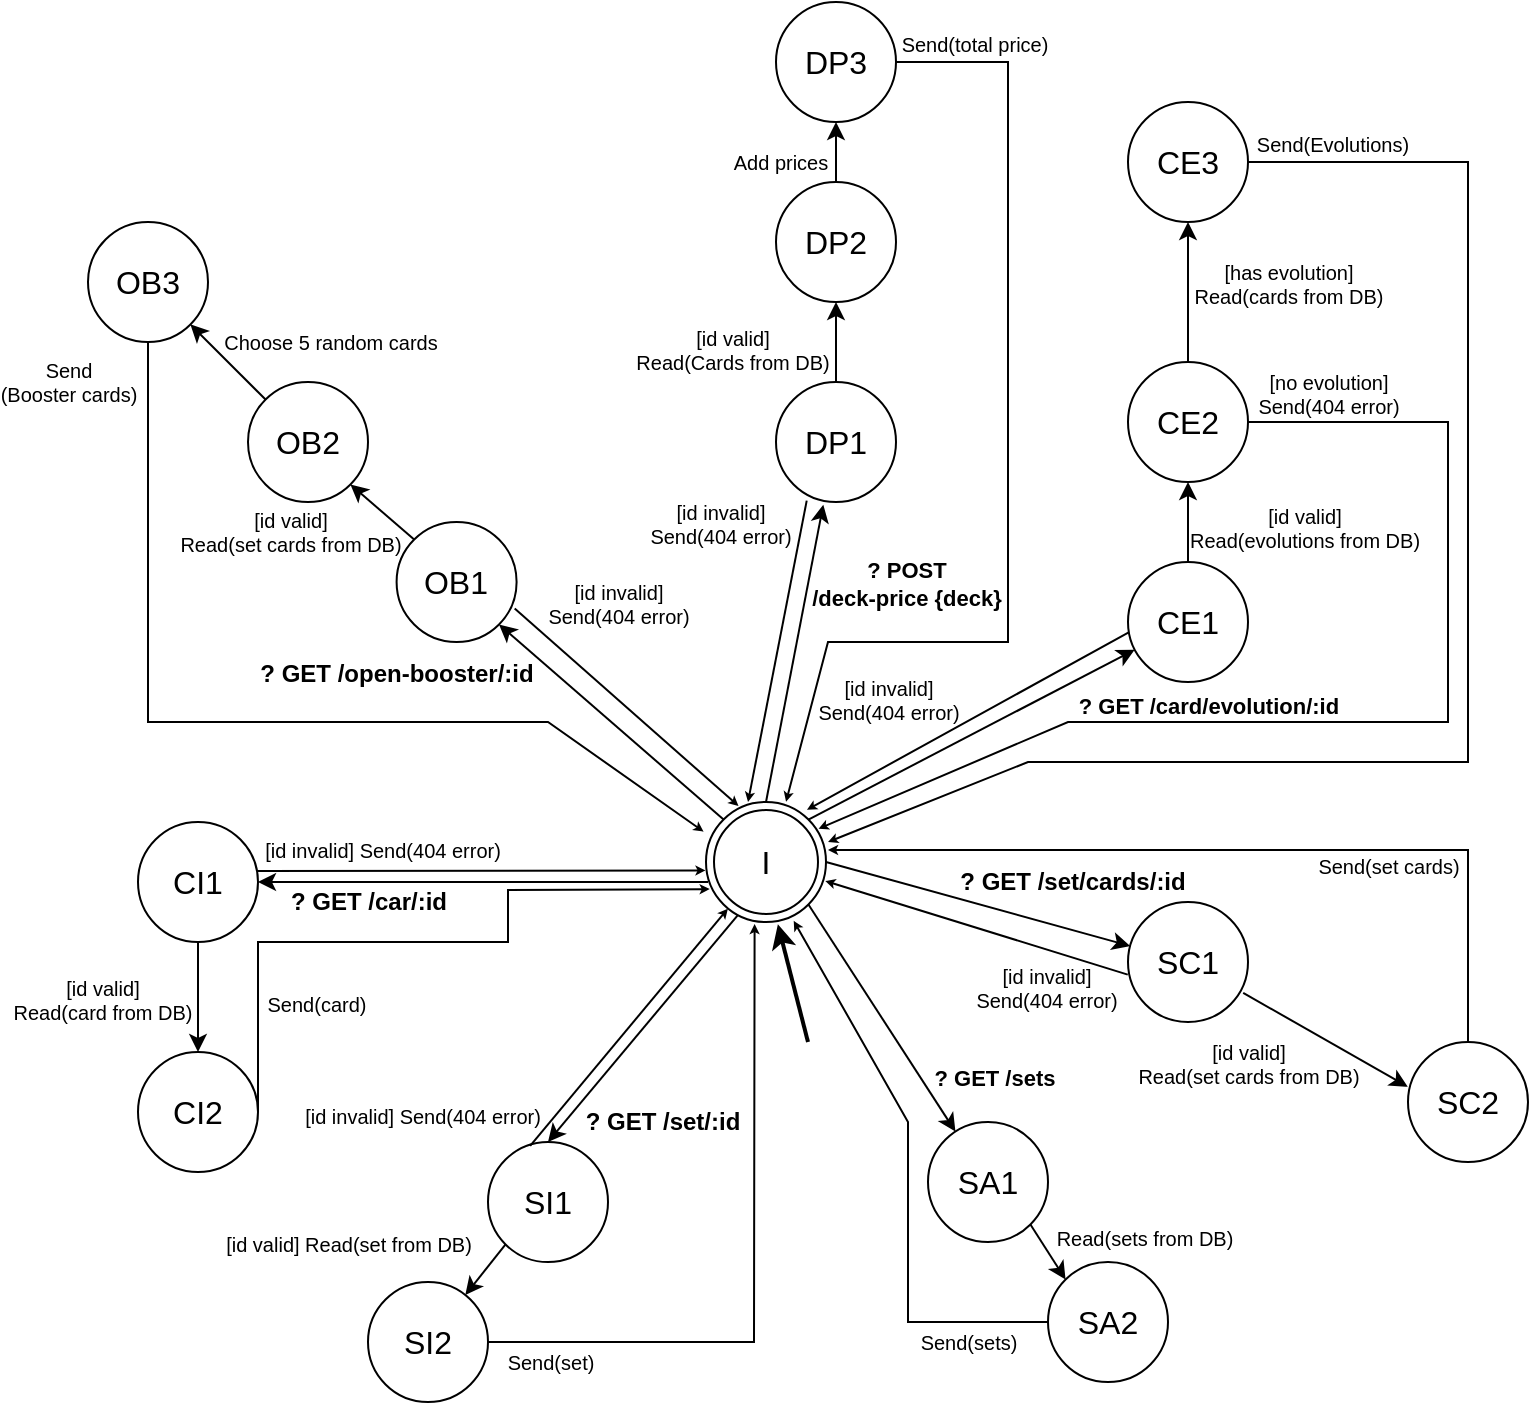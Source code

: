 <mxfile version="22.1.2" type="device">
  <diagram name="Page-1" id="nSsIPZ6L2KpDagUP9jpU">
    <mxGraphModel dx="1304" dy="883" grid="1" gridSize="10" guides="1" tooltips="1" connect="1" arrows="1" fold="1" page="1" pageScale="1" pageWidth="827" pageHeight="1169" math="0" shadow="0">
      <root>
        <mxCell id="0" />
        <mxCell id="1" parent="0" />
        <mxCell id="QG4iqdVKZUwrRVSonUUm-2" value="I" style="ellipse;shape=doubleEllipse;whiteSpace=wrap;html=1;aspect=fixed;fontSize=16;" parent="1" vertex="1">
          <mxGeometry x="379" y="400" width="60" height="60" as="geometry" />
        </mxCell>
        <mxCell id="QG4iqdVKZUwrRVSonUUm-4" value="&lt;div&gt;&lt;font&gt;CI1&lt;/font&gt;&lt;/div&gt;" style="ellipse;whiteSpace=wrap;html=1;aspect=fixed;fontSize=16;" parent="1" vertex="1">
          <mxGeometry x="95" y="410" width="60" height="60" as="geometry" />
        </mxCell>
        <mxCell id="QG4iqdVKZUwrRVSonUUm-5" value="" style="endArrow=classic;html=1;fontColor=#FF3333;rounded=0;exitX=0.017;exitY=0.667;exitDx=0;exitDy=0;entryX=1;entryY=0.5;entryDx=0;entryDy=0;exitPerimeter=0;" parent="1" source="QG4iqdVKZUwrRVSonUUm-2" target="QG4iqdVKZUwrRVSonUUm-4" edge="1">
          <mxGeometry width="50" height="50" relative="1" as="geometry">
            <mxPoint x="164.0" y="550" as="sourcePoint" />
            <mxPoint x="84" y="530" as="targetPoint" />
          </mxGeometry>
        </mxCell>
        <mxCell id="QG4iqdVKZUwrRVSonUUm-6" value="? GET /car/:id" style="edgeLabel;html=1;align=center;verticalAlign=middle;resizable=0;points=[];fontSize=12;fontStyle=1" parent="QG4iqdVKZUwrRVSonUUm-5" vertex="1" connectable="0">
          <mxGeometry x="-0.005" y="-3" relative="1" as="geometry">
            <mxPoint x="-58" y="13" as="offset" />
          </mxGeometry>
        </mxCell>
        <mxCell id="QG4iqdVKZUwrRVSonUUm-7" value="" style="endArrow=classic;html=1;fontColor=#FF3333;rounded=0;entryX=-0.004;entryY=0.57;entryDx=0;entryDy=0;curved=0;entryPerimeter=0;strokeWidth=1;startSize=6;endSize=2;exitX=0.991;exitY=0.408;exitDx=0;exitDy=0;exitPerimeter=0;" parent="1" source="QG4iqdVKZUwrRVSonUUm-4" target="QG4iqdVKZUwrRVSonUUm-2" edge="1">
          <mxGeometry width="50" height="50" relative="1" as="geometry">
            <mxPoint x="-40" y="430" as="sourcePoint" />
            <mxPoint x="132.74" y="500.36" as="targetPoint" />
            <Array as="points" />
          </mxGeometry>
        </mxCell>
        <mxCell id="QG4iqdVKZUwrRVSonUUm-8" value="[id invalid] Send(404 error)" style="edgeLabel;html=1;align=center;verticalAlign=middle;resizable=0;points=[];fontSize=10;" parent="QG4iqdVKZUwrRVSonUUm-7" vertex="1" connectable="0">
          <mxGeometry x="-0.249" y="-25" relative="1" as="geometry">
            <mxPoint x="-22" y="-36" as="offset" />
          </mxGeometry>
        </mxCell>
        <mxCell id="QG4iqdVKZUwrRVSonUUm-10" value="CI2" style="ellipse;whiteSpace=wrap;html=1;aspect=fixed;fontSize=16;" parent="1" vertex="1">
          <mxGeometry x="95" y="525" width="60" height="60" as="geometry" />
        </mxCell>
        <mxCell id="QG4iqdVKZUwrRVSonUUm-11" value="" style="endArrow=classic;html=1;fontColor=#FF3333;rounded=0;exitX=0.5;exitY=1;exitDx=0;exitDy=0;entryX=0.5;entryY=0;entryDx=0;entryDy=0;" parent="1" source="QG4iqdVKZUwrRVSonUUm-4" edge="1">
          <mxGeometry width="50" height="50" relative="1" as="geometry">
            <mxPoint x="179.66" y="721.65" as="sourcePoint" />
            <mxPoint x="125.0" y="525" as="targetPoint" />
          </mxGeometry>
        </mxCell>
        <mxCell id="QG4iqdVKZUwrRVSonUUm-12" value="[id valid] &lt;br&gt;Read(card from DB)" style="edgeLabel;html=1;align=center;verticalAlign=middle;resizable=0;points=[];fontSize=10;" parent="QG4iqdVKZUwrRVSonUUm-11" vertex="1" connectable="0">
          <mxGeometry x="0.315" y="-1" relative="1" as="geometry">
            <mxPoint x="-47" y="-7" as="offset" />
          </mxGeometry>
        </mxCell>
        <mxCell id="QG4iqdVKZUwrRVSonUUm-13" value="" style="endArrow=classic;html=1;fontColor=#FF3333;rounded=0;exitX=1;exitY=0.5;exitDx=0;exitDy=0;entryX=0.031;entryY=0.726;entryDx=0;entryDy=0;curved=0;entryPerimeter=0;endSize=2;" parent="1" source="QG4iqdVKZUwrRVSonUUm-10" target="QG4iqdVKZUwrRVSonUUm-2" edge="1">
          <mxGeometry width="50" height="50" relative="1" as="geometry">
            <mxPoint x="54" y="750" as="sourcePoint" />
            <mxPoint x="172.787" y="571.213" as="targetPoint" />
            <Array as="points">
              <mxPoint x="155" y="470" />
              <mxPoint x="280" y="470" />
              <mxPoint x="280" y="444" />
            </Array>
          </mxGeometry>
        </mxCell>
        <mxCell id="QG4iqdVKZUwrRVSonUUm-14" value="Send(card)" style="edgeLabel;html=1;align=center;verticalAlign=middle;resizable=0;points=[];fontSize=10;" parent="QG4iqdVKZUwrRVSonUUm-13" vertex="1" connectable="0">
          <mxGeometry x="-0.249" y="-25" relative="1" as="geometry">
            <mxPoint x="-13" y="6" as="offset" />
          </mxGeometry>
        </mxCell>
        <mxCell id="QG4iqdVKZUwrRVSonUUm-15" value="SI1" style="ellipse;whiteSpace=wrap;html=1;aspect=fixed;fontSize=16;" parent="1" vertex="1">
          <mxGeometry x="270.0" y="570" width="60" height="60" as="geometry" />
        </mxCell>
        <mxCell id="QG4iqdVKZUwrRVSonUUm-16" value="" style="endArrow=classic;html=1;fontColor=#FF3333;rounded=0;entryX=0.5;entryY=0;entryDx=0;entryDy=0;exitX=0.262;exitY=0.946;exitDx=0;exitDy=0;exitPerimeter=0;" parent="1" source="QG4iqdVKZUwrRVSonUUm-2" target="QG4iqdVKZUwrRVSonUUm-15" edge="1">
          <mxGeometry width="50" height="50" relative="1" as="geometry">
            <mxPoint x="360" y="560" as="sourcePoint" />
            <mxPoint x="-66.21" y="573.53" as="targetPoint" />
          </mxGeometry>
        </mxCell>
        <mxCell id="QG4iqdVKZUwrRVSonUUm-17" value="? GET /set/:id" style="edgeLabel;html=1;align=center;verticalAlign=middle;resizable=0;points=[];fontSize=12;fontStyle=1" parent="QG4iqdVKZUwrRVSonUUm-16" vertex="1" connectable="0">
          <mxGeometry x="-0.005" y="-3" relative="1" as="geometry">
            <mxPoint x="11" y="49" as="offset" />
          </mxGeometry>
        </mxCell>
        <mxCell id="QG4iqdVKZUwrRVSonUUm-18" value="" style="endArrow=classic;html=1;fontColor=#FF3333;rounded=0;exitX=0.351;exitY=0.032;exitDx=0;exitDy=0;entryX=0.182;entryY=0.889;entryDx=0;entryDy=0;curved=0;endSize=2;exitPerimeter=0;entryPerimeter=0;" parent="1" source="QG4iqdVKZUwrRVSonUUm-15" target="QG4iqdVKZUwrRVSonUUm-2" edge="1">
          <mxGeometry width="50" height="50" relative="1" as="geometry">
            <mxPoint x="-96.21" y="543.53" as="sourcePoint" />
            <mxPoint x="40.59" y="558.13" as="targetPoint" />
            <Array as="points" />
          </mxGeometry>
        </mxCell>
        <mxCell id="QG4iqdVKZUwrRVSonUUm-19" value="[id invalid] Send(404 error)" style="edgeLabel;html=1;align=center;verticalAlign=middle;resizable=0;points=[];rotation=0;fontSize=10;" parent="QG4iqdVKZUwrRVSonUUm-18" vertex="1" connectable="0">
          <mxGeometry x="-0.249" y="-25" relative="1" as="geometry">
            <mxPoint x="-111" y="13" as="offset" />
          </mxGeometry>
        </mxCell>
        <mxCell id="QG4iqdVKZUwrRVSonUUm-20" value="SI2" style="ellipse;whiteSpace=wrap;html=1;aspect=fixed;fontSize=16;" parent="1" vertex="1">
          <mxGeometry x="210.0" y="640" width="60" height="60" as="geometry" />
        </mxCell>
        <mxCell id="QG4iqdVKZUwrRVSonUUm-21" value="" style="endArrow=classic;html=1;fontColor=#FF3333;rounded=0;exitX=0;exitY=1;exitDx=0;exitDy=0;" parent="1" source="QG4iqdVKZUwrRVSonUUm-15" target="QG4iqdVKZUwrRVSonUUm-20" edge="1">
          <mxGeometry width="50" height="50" relative="1" as="geometry">
            <mxPoint x="-138.45" y="755.19" as="sourcePoint" />
            <mxPoint x="-138.45" y="795.19" as="targetPoint" />
          </mxGeometry>
        </mxCell>
        <mxCell id="QG4iqdVKZUwrRVSonUUm-22" value="[id valid] Read(set from DB)" style="edgeLabel;html=1;align=center;verticalAlign=middle;resizable=0;points=[];fontSize=10;" parent="QG4iqdVKZUwrRVSonUUm-21" vertex="1" connectable="0">
          <mxGeometry x="0.315" y="-1" relative="1" as="geometry">
            <mxPoint x="-65" y="-17" as="offset" />
          </mxGeometry>
        </mxCell>
        <mxCell id="QG4iqdVKZUwrRVSonUUm-23" value="" style="endArrow=classic;html=1;fontColor=#FF3333;rounded=0;exitX=1;exitY=0.5;exitDx=0;exitDy=0;curved=0;entryX=0.405;entryY=1.017;entryDx=0;entryDy=0;entryPerimeter=0;endSize=2;" parent="1" source="QG4iqdVKZUwrRVSonUUm-20" target="QG4iqdVKZUwrRVSonUUm-2" edge="1">
          <mxGeometry width="50" height="50" relative="1" as="geometry">
            <mxPoint x="-66.21" y="673.53" as="sourcePoint" />
            <mxPoint x="140" y="940" as="targetPoint" />
            <Array as="points">
              <mxPoint x="403" y="670" />
            </Array>
          </mxGeometry>
        </mxCell>
        <mxCell id="QG4iqdVKZUwrRVSonUUm-24" value="Send(set)" style="edgeLabel;html=1;align=center;verticalAlign=middle;resizable=0;points=[];fontSize=10;" parent="QG4iqdVKZUwrRVSonUUm-23" vertex="1" connectable="0">
          <mxGeometry x="-0.249" y="-25" relative="1" as="geometry">
            <mxPoint x="-98" y="-15" as="offset" />
          </mxGeometry>
        </mxCell>
        <mxCell id="QG4iqdVKZUwrRVSonUUm-26" value="OB1" style="ellipse;whiteSpace=wrap;html=1;aspect=fixed;fontSize=16;" parent="1" vertex="1">
          <mxGeometry x="224.3" y="260" width="60" height="60" as="geometry" />
        </mxCell>
        <mxCell id="QG4iqdVKZUwrRVSonUUm-27" value="" style="endArrow=classic;html=1;fontColor=#FF3333;rounded=0;entryX=1;entryY=1;entryDx=0;entryDy=0;exitX=0;exitY=0;exitDx=0;exitDy=0;" parent="1" source="QG4iqdVKZUwrRVSonUUm-2" target="QG4iqdVKZUwrRVSonUUm-26" edge="1">
          <mxGeometry width="50" height="50" relative="1" as="geometry">
            <mxPoint x="329.998" y="423.11" as="sourcePoint" />
            <mxPoint x="494.3" y="460" as="targetPoint" />
          </mxGeometry>
        </mxCell>
        <mxCell id="QG4iqdVKZUwrRVSonUUm-28" value="? GET /open-booster/:id" style="edgeLabel;html=1;align=center;verticalAlign=middle;resizable=0;points=[];fontSize=12;fontStyle=1" parent="QG4iqdVKZUwrRVSonUUm-27" vertex="1" connectable="0">
          <mxGeometry x="-0.005" y="-3" relative="1" as="geometry">
            <mxPoint x="-110" y="-22" as="offset" />
          </mxGeometry>
        </mxCell>
        <mxCell id="QG4iqdVKZUwrRVSonUUm-31" value="OB2" style="ellipse;whiteSpace=wrap;html=1;aspect=fixed;fontSize=16;" parent="1" vertex="1">
          <mxGeometry x="150" y="190" width="60" height="60" as="geometry" />
        </mxCell>
        <mxCell id="QG4iqdVKZUwrRVSonUUm-32" value="SC1" style="ellipse;whiteSpace=wrap;html=1;aspect=fixed;fontSize=16;" parent="1" vertex="1">
          <mxGeometry x="590" y="450" width="60" height="60" as="geometry" />
        </mxCell>
        <mxCell id="QG4iqdVKZUwrRVSonUUm-33" value="" style="endArrow=classic;html=1;fontColor=#FF3333;rounded=0;exitX=1;exitY=0.5;exitDx=0;exitDy=0;" parent="1" source="QG4iqdVKZUwrRVSonUUm-2" target="QG4iqdVKZUwrRVSonUUm-32" edge="1">
          <mxGeometry width="50" height="50" relative="1" as="geometry">
            <mxPoint x="440" y="433" as="sourcePoint" />
            <mxPoint x="542" y="458.43" as="targetPoint" />
          </mxGeometry>
        </mxCell>
        <mxCell id="QG4iqdVKZUwrRVSonUUm-34" value="? GET /set/cards/:id" style="edgeLabel;html=1;align=center;verticalAlign=middle;resizable=0;points=[];fontSize=12;fontStyle=1" parent="QG4iqdVKZUwrRVSonUUm-33" vertex="1" connectable="0">
          <mxGeometry x="-0.005" y="-3" relative="1" as="geometry">
            <mxPoint x="48" y="-14" as="offset" />
          </mxGeometry>
        </mxCell>
        <mxCell id="QG4iqdVKZUwrRVSonUUm-37" value="SC2" style="ellipse;whiteSpace=wrap;html=1;aspect=fixed;fontSize=16;" parent="1" vertex="1">
          <mxGeometry x="730" y="520" width="60" height="60" as="geometry" />
        </mxCell>
        <mxCell id="QG4iqdVKZUwrRVSonUUm-38" value="" style="endArrow=classic;html=1;fontColor=#FF3333;rounded=0;exitX=0.96;exitY=0.757;exitDx=0;exitDy=0;entryX=-0.002;entryY=0.373;entryDx=0;entryDy=0;exitPerimeter=0;entryPerimeter=0;" parent="1" source="QG4iqdVKZUwrRVSonUUm-32" target="QG4iqdVKZUwrRVSonUUm-37" edge="1">
          <mxGeometry width="50" height="50" relative="1" as="geometry">
            <mxPoint x="650" y="389.43" as="sourcePoint" />
            <mxPoint x="670" y="283.43" as="targetPoint" />
            <Array as="points" />
          </mxGeometry>
        </mxCell>
        <mxCell id="QG4iqdVKZUwrRVSonUUm-39" value="[id valid]&lt;br style=&quot;font-size: 10px;&quot;&gt;Read(set cards from DB)" style="edgeLabel;html=1;align=center;verticalAlign=middle;resizable=0;points=[];fontSize=10;labelBackgroundColor=none;" parent="QG4iqdVKZUwrRVSonUUm-38" vertex="1" connectable="0">
          <mxGeometry x="-0.005" y="-3" relative="1" as="geometry">
            <mxPoint x="-37" y="9" as="offset" />
          </mxGeometry>
        </mxCell>
        <mxCell id="QG4iqdVKZUwrRVSonUUm-40" value="" style="endArrow=classic;html=1;fontColor=#FF3333;rounded=0;exitX=0.5;exitY=0;exitDx=0;exitDy=0;endSize=2;" parent="1" source="QG4iqdVKZUwrRVSonUUm-37" edge="1">
          <mxGeometry width="50" height="50" relative="1" as="geometry">
            <mxPoint x="650" y="403.43" as="sourcePoint" />
            <mxPoint x="440" y="424" as="targetPoint" />
            <Array as="points">
              <mxPoint x="760" y="424" />
              <mxPoint x="560" y="424" />
            </Array>
          </mxGeometry>
        </mxCell>
        <mxCell id="QG4iqdVKZUwrRVSonUUm-41" value="Send(set cards)" style="edgeLabel;html=1;align=center;verticalAlign=middle;resizable=0;points=[];fontSize=10;" parent="QG4iqdVKZUwrRVSonUUm-40" vertex="1" connectable="0">
          <mxGeometry x="-0.005" y="-3" relative="1" as="geometry">
            <mxPoint x="71" y="11" as="offset" />
          </mxGeometry>
        </mxCell>
        <mxCell id="cwZx727yNycSAReZtOsQ-1" value="" style="endArrow=classic;html=1;fontColor=#FF3333;rounded=0;exitX=0;exitY=0;exitDx=0;exitDy=0;entryX=1;entryY=1;entryDx=0;entryDy=0;" parent="1" source="QG4iqdVKZUwrRVSonUUm-26" target="QG4iqdVKZUwrRVSonUUm-31" edge="1">
          <mxGeometry width="50" height="50" relative="1" as="geometry">
            <mxPoint x="344.3" y="430" as="sourcePoint" />
            <mxPoint x="394.3" y="380" as="targetPoint" />
          </mxGeometry>
        </mxCell>
        <mxCell id="cwZx727yNycSAReZtOsQ-3" value="[id valid]&lt;br&gt;Read(set cards from DB)" style="edgeLabel;html=1;align=center;verticalAlign=middle;resizable=0;points=[];fontSize=10;labelBackgroundColor=none;" parent="cwZx727yNycSAReZtOsQ-1" connectable="0" vertex="1">
          <mxGeometry x="0.277" y="-3" relative="1" as="geometry">
            <mxPoint x="-44" y="16" as="offset" />
          </mxGeometry>
        </mxCell>
        <mxCell id="cwZx727yNycSAReZtOsQ-4" value="OB3" style="ellipse;whiteSpace=wrap;html=1;aspect=fixed;fontSize=16;" parent="1" vertex="1">
          <mxGeometry x="70" y="110" width="60" height="60" as="geometry" />
        </mxCell>
        <mxCell id="cwZx727yNycSAReZtOsQ-5" value="" style="endArrow=classic;html=1;fontColor=#FF3333;rounded=0;exitX=0;exitY=0;exitDx=0;exitDy=0;entryX=1;entryY=1;entryDx=0;entryDy=0;" parent="1" source="QG4iqdVKZUwrRVSonUUm-31" target="cwZx727yNycSAReZtOsQ-4" edge="1">
          <mxGeometry width="50" height="50" relative="1" as="geometry">
            <mxPoint x="264.3" y="270" as="sourcePoint" />
            <mxPoint x="264.3" y="220" as="targetPoint" />
          </mxGeometry>
        </mxCell>
        <mxCell id="cwZx727yNycSAReZtOsQ-6" value="Choose 5 random cards" style="edgeLabel;html=1;align=center;verticalAlign=middle;resizable=0;points=[];fontSize=10;" parent="cwZx727yNycSAReZtOsQ-5" connectable="0" vertex="1">
          <mxGeometry x="0.277" y="-3" relative="1" as="geometry">
            <mxPoint x="54" y="-3" as="offset" />
          </mxGeometry>
        </mxCell>
        <mxCell id="cwZx727yNycSAReZtOsQ-7" value="" style="endArrow=classic;html=1;fontColor=#FF3333;rounded=0;exitX=0.5;exitY=1;exitDx=0;exitDy=0;entryX=-0.02;entryY=0.247;entryDx=0;entryDy=0;entryPerimeter=0;endSize=2;" parent="1" source="cwZx727yNycSAReZtOsQ-4" target="QG4iqdVKZUwrRVSonUUm-2" edge="1">
          <mxGeometry width="50" height="50" relative="1" as="geometry">
            <mxPoint x="234.3" y="190" as="sourcePoint" />
            <mxPoint x="315.52" y="437.7" as="targetPoint" />
            <Array as="points">
              <mxPoint x="100" y="360" />
              <mxPoint x="300" y="360" />
            </Array>
          </mxGeometry>
        </mxCell>
        <mxCell id="cwZx727yNycSAReZtOsQ-8" value="Send&lt;br&gt;(Booster cards)" style="edgeLabel;html=1;align=center;verticalAlign=middle;resizable=0;points=[];fontSize=10;" parent="cwZx727yNycSAReZtOsQ-7" connectable="0" vertex="1">
          <mxGeometry x="0.277" y="-3" relative="1" as="geometry">
            <mxPoint x="-160" y="-173" as="offset" />
          </mxGeometry>
        </mxCell>
        <mxCell id="iSfza9JYDVgPvxPYTgou-2" value="SA1" style="ellipse;whiteSpace=wrap;html=1;aspect=fixed;fontSize=16;" vertex="1" parent="1">
          <mxGeometry x="490.0" y="560" width="60" height="60" as="geometry" />
        </mxCell>
        <mxCell id="iSfza9JYDVgPvxPYTgou-3" value="" style="endArrow=classic;html=1;rounded=0;exitX=1;exitY=1;exitDx=0;exitDy=0;" edge="1" parent="1" source="QG4iqdVKZUwrRVSonUUm-2" target="iSfza9JYDVgPvxPYTgou-2">
          <mxGeometry width="50" height="50" relative="1" as="geometry">
            <mxPoint x="400" y="500" as="sourcePoint" />
            <mxPoint x="450" y="450" as="targetPoint" />
          </mxGeometry>
        </mxCell>
        <mxCell id="iSfza9JYDVgPvxPYTgou-4" value="? GET /sets" style="edgeLabel;html=1;align=center;verticalAlign=middle;resizable=0;points=[];fontStyle=1" vertex="1" connectable="0" parent="iSfza9JYDVgPvxPYTgou-3">
          <mxGeometry x="0.068" relative="1" as="geometry">
            <mxPoint x="53" y="26" as="offset" />
          </mxGeometry>
        </mxCell>
        <mxCell id="iSfza9JYDVgPvxPYTgou-5" value="" style="endArrow=classic;html=1;rounded=0;exitX=0;exitY=0.5;exitDx=0;exitDy=0;entryX=0.731;entryY=0.99;entryDx=0;entryDy=0;entryPerimeter=0;endSize=2;" edge="1" parent="1" source="iSfza9JYDVgPvxPYTgou-6" target="QG4iqdVKZUwrRVSonUUm-2">
          <mxGeometry width="50" height="50" relative="1" as="geometry">
            <mxPoint x="500" y="490" as="sourcePoint" />
            <mxPoint x="550" y="440" as="targetPoint" />
            <Array as="points">
              <mxPoint x="480" y="660" />
              <mxPoint x="480" y="560" />
            </Array>
          </mxGeometry>
        </mxCell>
        <mxCell id="iSfza9JYDVgPvxPYTgou-10" value="Send(sets)" style="edgeLabel;html=1;align=center;verticalAlign=middle;resizable=0;points=[];fontSize=10;" vertex="1" connectable="0" parent="iSfza9JYDVgPvxPYTgou-5">
          <mxGeometry x="-0.657" y="-1" relative="1" as="geometry">
            <mxPoint x="9" y="11" as="offset" />
          </mxGeometry>
        </mxCell>
        <mxCell id="iSfza9JYDVgPvxPYTgou-6" value="SA2" style="ellipse;whiteSpace=wrap;html=1;aspect=fixed;fontSize=16;" vertex="1" parent="1">
          <mxGeometry x="550" y="630" width="60" height="60" as="geometry" />
        </mxCell>
        <mxCell id="iSfza9JYDVgPvxPYTgou-7" value="" style="endArrow=classic;html=1;rounded=0;exitX=1;exitY=1;exitDx=0;exitDy=0;entryX=0;entryY=0;entryDx=0;entryDy=0;" edge="1" parent="1" source="iSfza9JYDVgPvxPYTgou-2" target="iSfza9JYDVgPvxPYTgou-6">
          <mxGeometry width="50" height="50" relative="1" as="geometry">
            <mxPoint x="380" y="610" as="sourcePoint" />
            <mxPoint x="430" y="560" as="targetPoint" />
          </mxGeometry>
        </mxCell>
        <mxCell id="iSfza9JYDVgPvxPYTgou-8" value="Read(sets from DB)" style="edgeLabel;html=1;align=center;verticalAlign=middle;resizable=0;points=[];fontSize=10;" vertex="1" connectable="0" parent="iSfza9JYDVgPvxPYTgou-7">
          <mxGeometry x="-0.419" y="-1" relative="1" as="geometry">
            <mxPoint x="52" y="-2" as="offset" />
          </mxGeometry>
        </mxCell>
        <mxCell id="iSfza9JYDVgPvxPYTgou-11" value="" style="endArrow=classic;html=1;rounded=0;endSize=2;exitX=0.984;exitY=0.721;exitDx=0;exitDy=0;exitPerimeter=0;entryX=0.271;entryY=0.034;entryDx=0;entryDy=0;entryPerimeter=0;" edge="1" parent="1" source="QG4iqdVKZUwrRVSonUUm-26" target="QG4iqdVKZUwrRVSonUUm-2">
          <mxGeometry width="50" height="50" relative="1" as="geometry">
            <mxPoint x="290" y="340" as="sourcePoint" />
            <mxPoint x="390" y="390" as="targetPoint" />
          </mxGeometry>
        </mxCell>
        <mxCell id="iSfza9JYDVgPvxPYTgou-12" value="[id invalid] &lt;br&gt;Send(404 error)" style="edgeLabel;html=1;align=center;verticalAlign=middle;resizable=0;points=[];fontSize=10;labelBackgroundColor=none;" vertex="1" connectable="0" parent="iSfza9JYDVgPvxPYTgou-11">
          <mxGeometry x="0.111" relative="1" as="geometry">
            <mxPoint x="-11" y="-57" as="offset" />
          </mxGeometry>
        </mxCell>
        <mxCell id="iSfza9JYDVgPvxPYTgou-13" value="DP1" style="ellipse;whiteSpace=wrap;html=1;aspect=fixed;fontSize=16;" vertex="1" parent="1">
          <mxGeometry x="414" y="190" width="60" height="60" as="geometry" />
        </mxCell>
        <mxCell id="iSfza9JYDVgPvxPYTgou-36" style="edgeStyle=orthogonalEdgeStyle;rounded=0;orthogonalLoop=1;jettySize=auto;html=1;" edge="1" parent="1" source="iSfza9JYDVgPvxPYTgou-14" target="iSfza9JYDVgPvxPYTgou-34">
          <mxGeometry relative="1" as="geometry" />
        </mxCell>
        <mxCell id="iSfza9JYDVgPvxPYTgou-37" value="[id valid]&lt;br style=&quot;font-size: 10px;&quot;&gt;Read(evolutions from DB)" style="edgeLabel;html=1;align=center;verticalAlign=middle;resizable=0;points=[];fontSize=10;" vertex="1" connectable="0" parent="iSfza9JYDVgPvxPYTgou-36">
          <mxGeometry x="-0.11" y="-1" relative="1" as="geometry">
            <mxPoint x="57" y="1" as="offset" />
          </mxGeometry>
        </mxCell>
        <mxCell id="iSfza9JYDVgPvxPYTgou-14" value="CE1" style="ellipse;whiteSpace=wrap;html=1;aspect=fixed;fontSize=16;" vertex="1" parent="1">
          <mxGeometry x="590" y="280" width="60" height="60" as="geometry" />
        </mxCell>
        <mxCell id="iSfza9JYDVgPvxPYTgou-15" value="" style="endArrow=classic;html=1;rounded=0;entryX=0.394;entryY=1.022;entryDx=0;entryDy=0;exitX=0.5;exitY=0;exitDx=0;exitDy=0;entryPerimeter=0;" edge="1" parent="1" source="QG4iqdVKZUwrRVSonUUm-2" target="iSfza9JYDVgPvxPYTgou-13">
          <mxGeometry width="50" height="50" relative="1" as="geometry">
            <mxPoint x="430" y="440" as="sourcePoint" />
            <mxPoint x="480" y="390" as="targetPoint" />
          </mxGeometry>
        </mxCell>
        <mxCell id="iSfza9JYDVgPvxPYTgou-16" value="? POST &lt;br&gt;/deck-price {deck}" style="edgeLabel;html=1;align=center;verticalAlign=middle;resizable=0;points=[];fontStyle=1;labelBackgroundColor=none;" vertex="1" connectable="0" parent="iSfza9JYDVgPvxPYTgou-15">
          <mxGeometry x="-0.112" y="1" relative="1" as="geometry">
            <mxPoint x="58" y="-43" as="offset" />
          </mxGeometry>
        </mxCell>
        <mxCell id="iSfza9JYDVgPvxPYTgou-24" style="edgeStyle=orthogonalEdgeStyle;rounded=0;orthogonalLoop=1;jettySize=auto;html=1;entryX=0.5;entryY=1;entryDx=0;entryDy=0;" edge="1" parent="1" source="iSfza9JYDVgPvxPYTgou-17" target="iSfza9JYDVgPvxPYTgou-23">
          <mxGeometry relative="1" as="geometry" />
        </mxCell>
        <mxCell id="iSfza9JYDVgPvxPYTgou-25" value="Add prices" style="edgeLabel;html=1;align=center;verticalAlign=middle;resizable=0;points=[];fontSize=10;" vertex="1" connectable="0" parent="iSfza9JYDVgPvxPYTgou-24">
          <mxGeometry x="0.122" relative="1" as="geometry">
            <mxPoint x="-28" y="2" as="offset" />
          </mxGeometry>
        </mxCell>
        <mxCell id="iSfza9JYDVgPvxPYTgou-17" value="DP2" style="ellipse;whiteSpace=wrap;html=1;aspect=fixed;fontSize=16;" vertex="1" parent="1">
          <mxGeometry x="414" y="90" width="60" height="60" as="geometry" />
        </mxCell>
        <mxCell id="iSfza9JYDVgPvxPYTgou-19" value="" style="endArrow=classic;html=1;rounded=0;endSize=2;exitX=0.256;exitY=0.989;exitDx=0;exitDy=0;exitPerimeter=0;" edge="1" parent="1" source="iSfza9JYDVgPvxPYTgou-13">
          <mxGeometry width="50" height="50" relative="1" as="geometry">
            <mxPoint x="293" y="313" as="sourcePoint" />
            <mxPoint x="400" y="400" as="targetPoint" />
          </mxGeometry>
        </mxCell>
        <mxCell id="iSfza9JYDVgPvxPYTgou-20" value="[id invalid] &lt;br&gt;Send(404 error)" style="edgeLabel;html=1;align=center;verticalAlign=middle;resizable=0;points=[];fontSize=10;labelBackgroundColor=none;" vertex="1" connectable="0" parent="iSfza9JYDVgPvxPYTgou-19">
          <mxGeometry x="0.111" relative="1" as="geometry">
            <mxPoint x="-27" y="-73" as="offset" />
          </mxGeometry>
        </mxCell>
        <mxCell id="iSfza9JYDVgPvxPYTgou-21" value="" style="endArrow=classic;html=1;rounded=0;exitX=0.5;exitY=0;exitDx=0;exitDy=0;entryX=0.5;entryY=1;entryDx=0;entryDy=0;" edge="1" parent="1" source="iSfza9JYDVgPvxPYTgou-13" target="iSfza9JYDVgPvxPYTgou-17">
          <mxGeometry width="50" height="50" relative="1" as="geometry">
            <mxPoint x="370" y="210" as="sourcePoint" />
            <mxPoint x="420" y="160" as="targetPoint" />
          </mxGeometry>
        </mxCell>
        <mxCell id="iSfza9JYDVgPvxPYTgou-22" value="[id valid] &lt;br&gt;Read(Cards from DB)" style="edgeLabel;html=1;align=center;verticalAlign=middle;resizable=0;points=[];fontSize=10;labelBackgroundColor=none;" vertex="1" connectable="0" parent="iSfza9JYDVgPvxPYTgou-21">
          <mxGeometry x="-0.257" y="-1" relative="1" as="geometry">
            <mxPoint x="-53" y="-1" as="offset" />
          </mxGeometry>
        </mxCell>
        <mxCell id="iSfza9JYDVgPvxPYTgou-23" value="DP3" style="ellipse;whiteSpace=wrap;html=1;aspect=fixed;fontSize=16;" vertex="1" parent="1">
          <mxGeometry x="414" width="60" height="60" as="geometry" />
        </mxCell>
        <mxCell id="iSfza9JYDVgPvxPYTgou-26" value="" style="endArrow=classic;html=1;rounded=0;endSize=2;exitX=1;exitY=0.5;exitDx=0;exitDy=0;entryX=0.667;entryY=-0.002;entryDx=0;entryDy=0;entryPerimeter=0;" edge="1" parent="1" source="iSfza9JYDVgPvxPYTgou-23" target="QG4iqdVKZUwrRVSonUUm-2">
          <mxGeometry width="50" height="50" relative="1" as="geometry">
            <mxPoint x="420" y="60" as="sourcePoint" />
            <mxPoint x="470" y="10" as="targetPoint" />
            <Array as="points">
              <mxPoint x="530" y="30" />
              <mxPoint x="530" y="320" />
              <mxPoint x="440" y="320" />
            </Array>
          </mxGeometry>
        </mxCell>
        <mxCell id="iSfza9JYDVgPvxPYTgou-27" value="Send(total price)" style="edgeLabel;html=1;align=center;verticalAlign=middle;resizable=0;points=[];fontSize=10;" vertex="1" connectable="0" parent="iSfza9JYDVgPvxPYTgou-26">
          <mxGeometry x="-0.925" relative="1" as="geometry">
            <mxPoint x="19" y="-9" as="offset" />
          </mxGeometry>
        </mxCell>
        <mxCell id="iSfza9JYDVgPvxPYTgou-28" value="" style="endArrow=classic;html=1;rounded=0;endSize=2;exitX=-0.002;exitY=0.605;exitDx=0;exitDy=0;exitPerimeter=0;entryX=0.994;entryY=0.658;entryDx=0;entryDy=0;entryPerimeter=0;" edge="1" parent="1" source="QG4iqdVKZUwrRVSonUUm-32" target="QG4iqdVKZUwrRVSonUUm-2">
          <mxGeometry width="50" height="50" relative="1" as="geometry">
            <mxPoint x="540" y="460" as="sourcePoint" />
            <mxPoint x="590" y="410" as="targetPoint" />
          </mxGeometry>
        </mxCell>
        <mxCell id="iSfza9JYDVgPvxPYTgou-29" value="[id invalid] &lt;br&gt;Send(404 error)" style="edgeLabel;html=1;align=center;verticalAlign=middle;resizable=0;points=[];fontSize=10;labelBackgroundColor=none;" vertex="1" connectable="0" parent="iSfza9JYDVgPvxPYTgou-28">
          <mxGeometry x="0.452" relative="1" as="geometry">
            <mxPoint x="69" y="40" as="offset" />
          </mxGeometry>
        </mxCell>
        <mxCell id="iSfza9JYDVgPvxPYTgou-30" value="" style="endArrow=classic;html=1;rounded=0;exitX=1;exitY=0;exitDx=0;exitDy=0;" edge="1" parent="1" source="QG4iqdVKZUwrRVSonUUm-2" target="iSfza9JYDVgPvxPYTgou-14">
          <mxGeometry width="50" height="50" relative="1" as="geometry">
            <mxPoint x="419" y="410" as="sourcePoint" />
            <mxPoint x="448" y="261" as="targetPoint" />
          </mxGeometry>
        </mxCell>
        <mxCell id="iSfza9JYDVgPvxPYTgou-31" value="? GET /card/evolution/:id" style="edgeLabel;html=1;align=center;verticalAlign=middle;resizable=0;points=[];fontStyle=1;labelBackgroundColor=none;" vertex="1" connectable="0" parent="iSfza9JYDVgPvxPYTgou-30">
          <mxGeometry x="-0.112" y="1" relative="1" as="geometry">
            <mxPoint x="128" y="-19" as="offset" />
          </mxGeometry>
        </mxCell>
        <mxCell id="iSfza9JYDVgPvxPYTgou-32" value="" style="endArrow=classic;html=1;rounded=0;endSize=2;exitX=0.006;exitY=0.586;exitDx=0;exitDy=0;exitPerimeter=0;entryX=0.841;entryY=0.065;entryDx=0;entryDy=0;entryPerimeter=0;" edge="1" parent="1" source="iSfza9JYDVgPvxPYTgou-14" target="QG4iqdVKZUwrRVSonUUm-2">
          <mxGeometry width="50" height="50" relative="1" as="geometry">
            <mxPoint x="439" y="259" as="sourcePoint" />
            <mxPoint x="410" y="410" as="targetPoint" />
          </mxGeometry>
        </mxCell>
        <mxCell id="iSfza9JYDVgPvxPYTgou-33" value="[id invalid] &lt;br&gt;Send(404 error)" style="edgeLabel;html=1;align=center;verticalAlign=middle;resizable=0;points=[];fontSize=10;labelBackgroundColor=none;" vertex="1" connectable="0" parent="iSfza9JYDVgPvxPYTgou-32">
          <mxGeometry x="0.111" relative="1" as="geometry">
            <mxPoint x="-31" y="-16" as="offset" />
          </mxGeometry>
        </mxCell>
        <mxCell id="iSfza9JYDVgPvxPYTgou-42" style="edgeStyle=orthogonalEdgeStyle;rounded=0;orthogonalLoop=1;jettySize=auto;html=1;entryX=0.5;entryY=1;entryDx=0;entryDy=0;" edge="1" parent="1" source="iSfza9JYDVgPvxPYTgou-34" target="iSfza9JYDVgPvxPYTgou-35">
          <mxGeometry relative="1" as="geometry" />
        </mxCell>
        <mxCell id="iSfza9JYDVgPvxPYTgou-43" value="[has evolution]&lt;br style=&quot;font-size: 10px;&quot;&gt;Read(cards from DB)" style="edgeLabel;html=1;align=center;verticalAlign=middle;resizable=0;points=[];fontSize=10;" vertex="1" connectable="0" parent="iSfza9JYDVgPvxPYTgou-42">
          <mxGeometry x="-0.093" y="-2" relative="1" as="geometry">
            <mxPoint x="48" y="-8" as="offset" />
          </mxGeometry>
        </mxCell>
        <mxCell id="iSfza9JYDVgPvxPYTgou-34" value="CE2" style="ellipse;whiteSpace=wrap;html=1;aspect=fixed;fontSize=16;" vertex="1" parent="1">
          <mxGeometry x="590" y="180" width="60" height="60" as="geometry" />
        </mxCell>
        <mxCell id="iSfza9JYDVgPvxPYTgou-35" value="CE3" style="ellipse;whiteSpace=wrap;html=1;aspect=fixed;fontSize=16;" vertex="1" parent="1">
          <mxGeometry x="590" y="50" width="60" height="60" as="geometry" />
        </mxCell>
        <mxCell id="iSfza9JYDVgPvxPYTgou-39" value="" style="endArrow=classic;html=1;rounded=0;endSize=2;exitX=1;exitY=0.5;exitDx=0;exitDy=0;entryX=0.938;entryY=0.223;entryDx=0;entryDy=0;entryPerimeter=0;" edge="1" parent="1" source="iSfza9JYDVgPvxPYTgou-34" target="QG4iqdVKZUwrRVSonUUm-2">
          <mxGeometry width="50" height="50" relative="1" as="geometry">
            <mxPoint x="630" y="300" as="sourcePoint" />
            <mxPoint x="680" y="250" as="targetPoint" />
            <Array as="points">
              <mxPoint x="750" y="210" />
              <mxPoint x="750" y="360" />
              <mxPoint x="560" y="360" />
            </Array>
          </mxGeometry>
        </mxCell>
        <mxCell id="iSfza9JYDVgPvxPYTgou-40" value="[no evolution] &lt;br&gt;Send(404 error)" style="edgeLabel;html=1;align=center;verticalAlign=middle;resizable=0;points=[];fontSize=10;" vertex="1" connectable="0" parent="iSfza9JYDVgPvxPYTgou-39">
          <mxGeometry x="-0.485" relative="1" as="geometry">
            <mxPoint x="-60" y="-62" as="offset" />
          </mxGeometry>
        </mxCell>
        <mxCell id="iSfza9JYDVgPvxPYTgou-44" value="" style="endArrow=classic;html=1;rounded=0;endSize=2;exitX=1;exitY=0.5;exitDx=0;exitDy=0;entryX=1.017;entryY=0.333;entryDx=0;entryDy=0;entryPerimeter=0;" edge="1" parent="1" source="iSfza9JYDVgPvxPYTgou-35" target="QG4iqdVKZUwrRVSonUUm-2">
          <mxGeometry width="50" height="50" relative="1" as="geometry">
            <mxPoint x="780" y="180" as="sourcePoint" />
            <mxPoint x="460" y="410" as="targetPoint" />
            <Array as="points">
              <mxPoint x="760" y="80" />
              <mxPoint x="760" y="380" />
              <mxPoint x="540" y="380" />
            </Array>
          </mxGeometry>
        </mxCell>
        <mxCell id="iSfza9JYDVgPvxPYTgou-45" value="Send(Evolutions)" style="edgeLabel;html=1;align=center;verticalAlign=middle;resizable=0;points=[];fontSize=10;" vertex="1" connectable="0" parent="iSfza9JYDVgPvxPYTgou-44">
          <mxGeometry x="-0.696" y="-3" relative="1" as="geometry">
            <mxPoint x="-65" y="-11" as="offset" />
          </mxGeometry>
        </mxCell>
        <mxCell id="iSfza9JYDVgPvxPYTgou-46" value="" style="endArrow=classic;html=1;rounded=0;entryX=0.599;entryY=1.019;entryDx=0;entryDy=0;entryPerimeter=0;strokeWidth=2;" edge="1" parent="1" target="QG4iqdVKZUwrRVSonUUm-2">
          <mxGeometry width="50" height="50" relative="1" as="geometry">
            <mxPoint x="430" y="520" as="sourcePoint" />
            <mxPoint x="450" y="390" as="targetPoint" />
          </mxGeometry>
        </mxCell>
      </root>
    </mxGraphModel>
  </diagram>
</mxfile>
